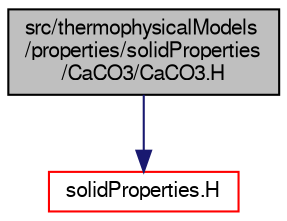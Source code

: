 digraph "src/thermophysicalModels/properties/solidProperties/CaCO3/CaCO3.H"
{
  bgcolor="transparent";
  edge [fontname="FreeSans",fontsize="10",labelfontname="FreeSans",labelfontsize="10"];
  node [fontname="FreeSans",fontsize="10",shape=record];
  Node1 [label="src/thermophysicalModels\l/properties/solidProperties\l/CaCO3/CaCO3.H",height=0.2,width=0.4,color="black", fillcolor="grey75", style="filled" fontcolor="black"];
  Node1 -> Node2 [color="midnightblue",fontsize="10",style="solid",fontname="FreeSans"];
  Node2 [label="solidProperties.H",height=0.2,width=0.4,color="red",URL="$a09619.html"];
}

